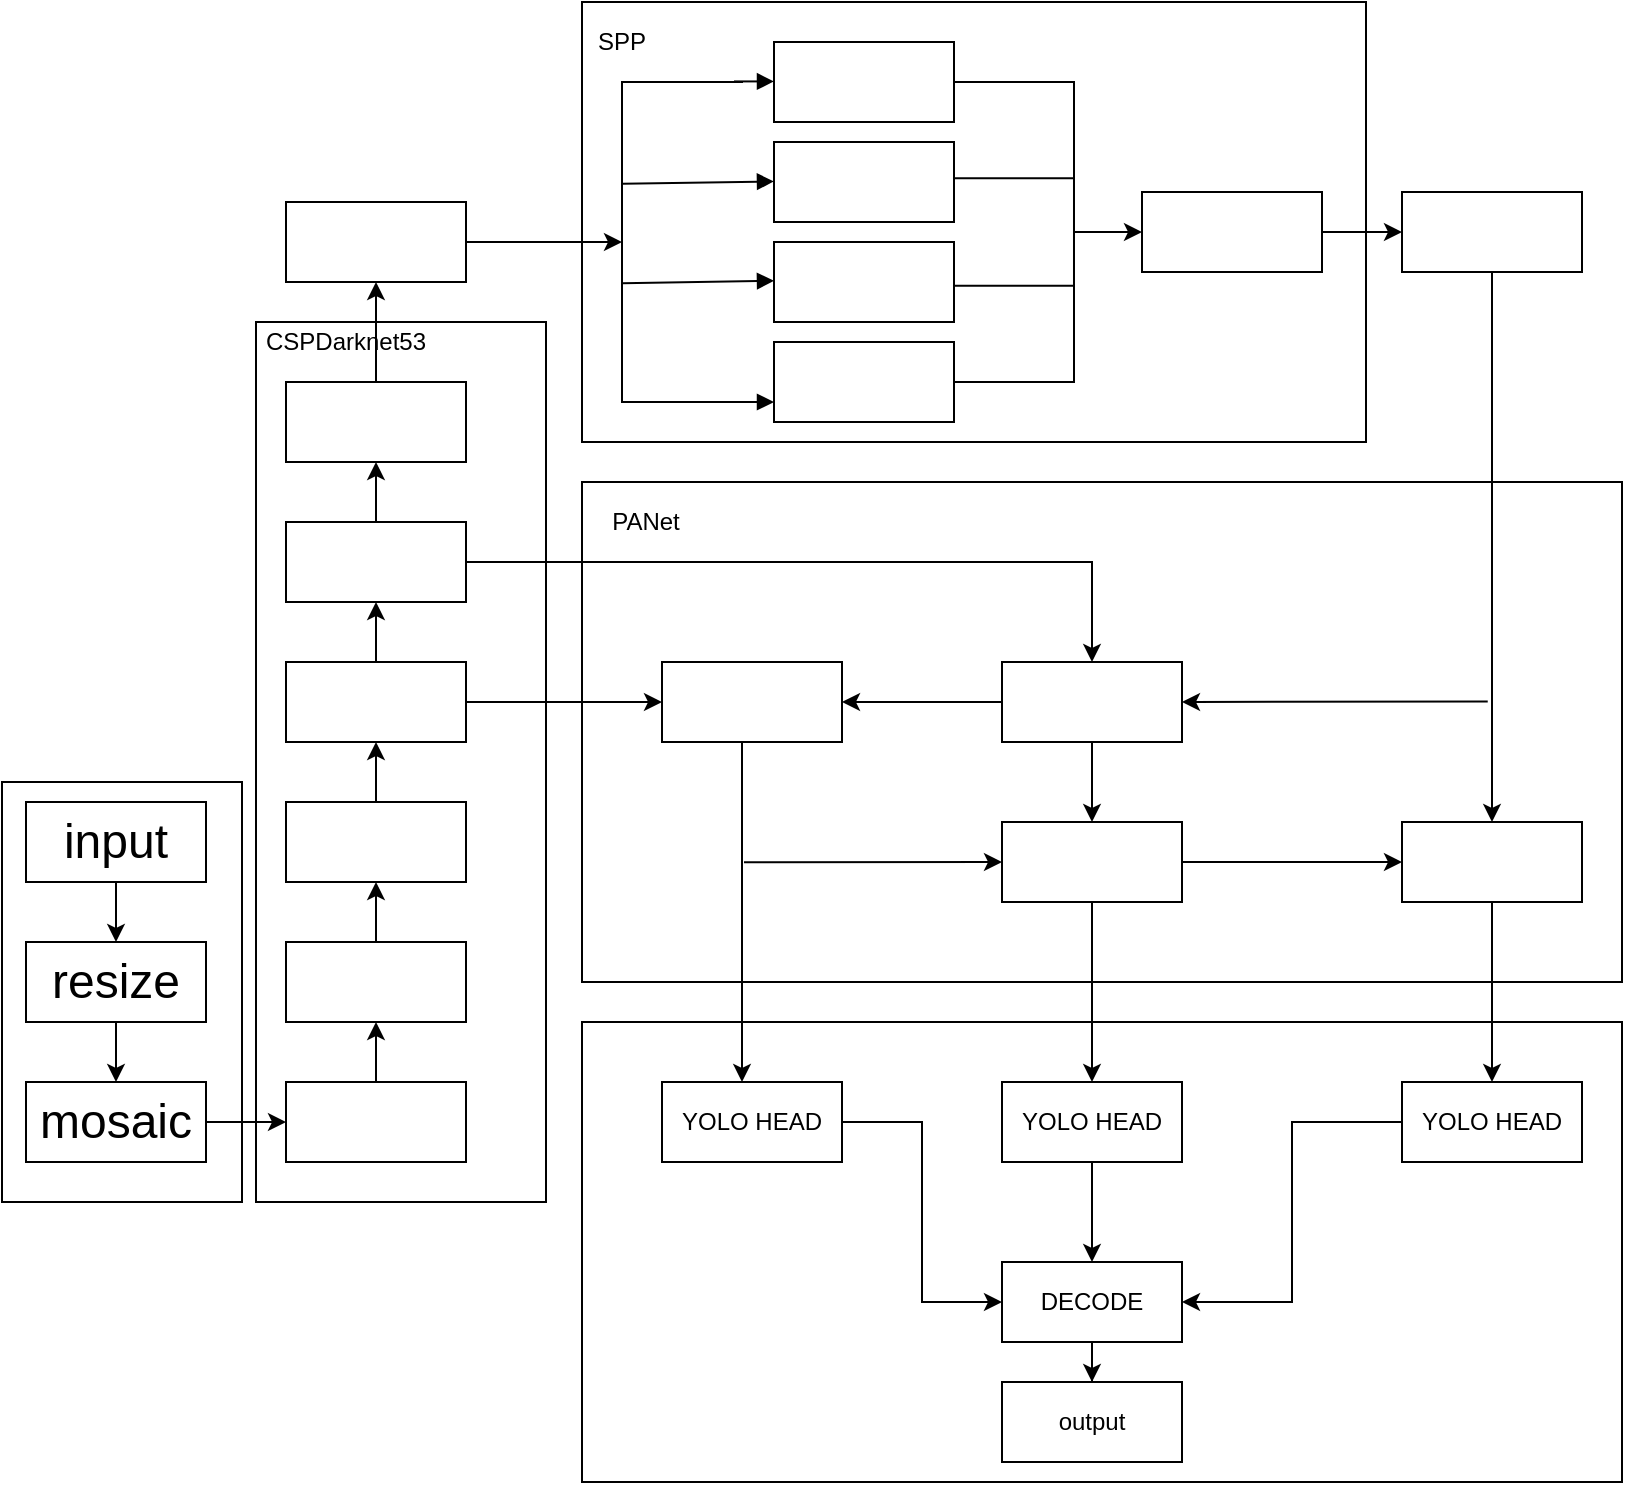 <mxfile version="14.6.2" type="github" pages="4">
  <diagram id="j5sZR7_WVSSMR8GSL2lI" name="第 2 页">
    <mxGraphModel dx="1483" dy="783" grid="1" gridSize="10" guides="1" tooltips="1" connect="0" arrows="1" fold="1" page="1" pageScale="1" pageWidth="827" pageHeight="1169" math="0" shadow="0">
      <root>
        <mxCell id="0fFruR-LXGI2fJbMaEBw-0" />
        <mxCell id="0fFruR-LXGI2fJbMaEBw-1" parent="0fFruR-LXGI2fJbMaEBw-0" />
        <mxCell id="oqGVpfvN96jDl3TDhG6u-2" value="" style="rounded=0;whiteSpace=wrap;html=1;" parent="0fFruR-LXGI2fJbMaEBw-1" vertex="1">
          <mxGeometry x="300" y="820" width="520" height="230" as="geometry" />
        </mxCell>
        <mxCell id="oqGVpfvN96jDl3TDhG6u-1" value="" style="rounded=0;whiteSpace=wrap;html=1;" parent="0fFruR-LXGI2fJbMaEBw-1" vertex="1">
          <mxGeometry x="10" y="700" width="120" height="210" as="geometry" />
        </mxCell>
        <mxCell id="0fFruR-LXGI2fJbMaEBw-91" value="" style="rounded=0;whiteSpace=wrap;html=1;" parent="0fFruR-LXGI2fJbMaEBw-1" vertex="1">
          <mxGeometry x="300" y="310" width="392" height="220" as="geometry" />
        </mxCell>
        <mxCell id="0fFruR-LXGI2fJbMaEBw-26" value="" style="rounded=0;whiteSpace=wrap;html=1;" parent="0fFruR-LXGI2fJbMaEBw-1" vertex="1">
          <mxGeometry x="300" y="550" width="520" height="250" as="geometry" />
        </mxCell>
        <mxCell id="0fFruR-LXGI2fJbMaEBw-25" value="" style="rounded=0;whiteSpace=wrap;html=1;" parent="0fFruR-LXGI2fJbMaEBw-1" vertex="1">
          <mxGeometry x="137" y="470" width="145" height="440" as="geometry" />
        </mxCell>
        <mxCell id="0fFruR-LXGI2fJbMaEBw-30" style="edgeStyle=orthogonalEdgeStyle;rounded=0;orthogonalLoop=1;jettySize=auto;html=1;entryX=0.5;entryY=0;entryDx=0;entryDy=0;" parent="0fFruR-LXGI2fJbMaEBw-1" source="0fFruR-LXGI2fJbMaEBw-2" target="0fFruR-LXGI2fJbMaEBw-5" edge="1">
          <mxGeometry relative="1" as="geometry" />
        </mxCell>
        <mxCell id="0fFruR-LXGI2fJbMaEBw-2" value="&lt;font style=&quot;font-size: 24px&quot;&gt;resize&lt;/font&gt;" style="rounded=0;whiteSpace=wrap;html=1;" parent="0fFruR-LXGI2fJbMaEBw-1" vertex="1">
          <mxGeometry x="22" y="780" width="90" height="40" as="geometry" />
        </mxCell>
        <mxCell id="0fFruR-LXGI2fJbMaEBw-8" value="" style="edgeStyle=orthogonalEdgeStyle;rounded=0;orthogonalLoop=1;jettySize=auto;html=1;" parent="0fFruR-LXGI2fJbMaEBw-1" source="0fFruR-LXGI2fJbMaEBw-5" target="0fFruR-LXGI2fJbMaEBw-7" edge="1">
          <mxGeometry relative="1" as="geometry" />
        </mxCell>
        <mxCell id="0fFruR-LXGI2fJbMaEBw-5" value="&lt;font style=&quot;font-size: 24px&quot;&gt;mosaic&lt;/font&gt;" style="rounded=0;whiteSpace=wrap;html=1;" parent="0fFruR-LXGI2fJbMaEBw-1" vertex="1">
          <mxGeometry x="22" y="850" width="90" height="40" as="geometry" />
        </mxCell>
        <mxCell id="0fFruR-LXGI2fJbMaEBw-14" value="" style="edgeStyle=orthogonalEdgeStyle;rounded=0;orthogonalLoop=1;jettySize=auto;html=1;" parent="0fFruR-LXGI2fJbMaEBw-1" source="0fFruR-LXGI2fJbMaEBw-7" target="0fFruR-LXGI2fJbMaEBw-13" edge="1">
          <mxGeometry relative="1" as="geometry" />
        </mxCell>
        <mxCell id="0fFruR-LXGI2fJbMaEBw-7" value="" style="rounded=0;whiteSpace=wrap;html=1;" parent="0fFruR-LXGI2fJbMaEBw-1" vertex="1">
          <mxGeometry x="152" y="850" width="90" height="40" as="geometry" />
        </mxCell>
        <mxCell id="0fFruR-LXGI2fJbMaEBw-10" value="CSPDarknet53" style="text;html=1;strokeColor=none;fillColor=none;align=center;verticalAlign=middle;whiteSpace=wrap;rounded=0;" parent="0fFruR-LXGI2fJbMaEBw-1" vertex="1">
          <mxGeometry x="162" y="460" width="40" height="40" as="geometry" />
        </mxCell>
        <mxCell id="0fFruR-LXGI2fJbMaEBw-12" value="PANet" style="text;html=1;strokeColor=none;fillColor=none;align=center;verticalAlign=middle;whiteSpace=wrap;rounded=0;" parent="0fFruR-LXGI2fJbMaEBw-1" vertex="1">
          <mxGeometry x="312" y="560" width="40" height="20" as="geometry" />
        </mxCell>
        <mxCell id="0fFruR-LXGI2fJbMaEBw-18" value="" style="edgeStyle=orthogonalEdgeStyle;rounded=0;orthogonalLoop=1;jettySize=auto;html=1;" parent="0fFruR-LXGI2fJbMaEBw-1" source="0fFruR-LXGI2fJbMaEBw-13" target="0fFruR-LXGI2fJbMaEBw-17" edge="1">
          <mxGeometry relative="1" as="geometry" />
        </mxCell>
        <mxCell id="0fFruR-LXGI2fJbMaEBw-13" value="" style="rounded=0;whiteSpace=wrap;html=1;" parent="0fFruR-LXGI2fJbMaEBw-1" vertex="1">
          <mxGeometry x="152" y="780" width="90" height="40" as="geometry" />
        </mxCell>
        <mxCell id="0fFruR-LXGI2fJbMaEBw-20" value="" style="edgeStyle=orthogonalEdgeStyle;rounded=0;orthogonalLoop=1;jettySize=auto;html=1;" parent="0fFruR-LXGI2fJbMaEBw-1" source="0fFruR-LXGI2fJbMaEBw-17" target="0fFruR-LXGI2fJbMaEBw-19" edge="1">
          <mxGeometry relative="1" as="geometry" />
        </mxCell>
        <mxCell id="0fFruR-LXGI2fJbMaEBw-17" value="" style="rounded=0;whiteSpace=wrap;html=1;" parent="0fFruR-LXGI2fJbMaEBw-1" vertex="1">
          <mxGeometry x="152" y="710" width="90" height="40" as="geometry" />
        </mxCell>
        <mxCell id="0fFruR-LXGI2fJbMaEBw-22" value="" style="edgeStyle=orthogonalEdgeStyle;rounded=0;orthogonalLoop=1;jettySize=auto;html=1;" parent="0fFruR-LXGI2fJbMaEBw-1" source="0fFruR-LXGI2fJbMaEBw-19" target="0fFruR-LXGI2fJbMaEBw-21" edge="1">
          <mxGeometry relative="1" as="geometry" />
        </mxCell>
        <mxCell id="0fFruR-LXGI2fJbMaEBw-33" value="" style="edgeStyle=orthogonalEdgeStyle;rounded=0;orthogonalLoop=1;jettySize=auto;html=1;" parent="0fFruR-LXGI2fJbMaEBw-1" source="0fFruR-LXGI2fJbMaEBw-19" target="0fFruR-LXGI2fJbMaEBw-32" edge="1">
          <mxGeometry relative="1" as="geometry" />
        </mxCell>
        <mxCell id="0fFruR-LXGI2fJbMaEBw-19" value="" style="rounded=0;whiteSpace=wrap;html=1;" parent="0fFruR-LXGI2fJbMaEBw-1" vertex="1">
          <mxGeometry x="152" y="640" width="90" height="40" as="geometry" />
        </mxCell>
        <mxCell id="0fFruR-LXGI2fJbMaEBw-24" value="" style="edgeStyle=orthogonalEdgeStyle;rounded=0;orthogonalLoop=1;jettySize=auto;html=1;" parent="0fFruR-LXGI2fJbMaEBw-1" source="0fFruR-LXGI2fJbMaEBw-21" target="0fFruR-LXGI2fJbMaEBw-23" edge="1">
          <mxGeometry relative="1" as="geometry" />
        </mxCell>
        <mxCell id="0fFruR-LXGI2fJbMaEBw-35" value="" style="edgeStyle=orthogonalEdgeStyle;rounded=0;orthogonalLoop=1;jettySize=auto;html=1;" parent="0fFruR-LXGI2fJbMaEBw-1" source="0fFruR-LXGI2fJbMaEBw-21" target="0fFruR-LXGI2fJbMaEBw-34" edge="1">
          <mxGeometry relative="1" as="geometry" />
        </mxCell>
        <mxCell id="0fFruR-LXGI2fJbMaEBw-21" value="" style="rounded=0;whiteSpace=wrap;html=1;" parent="0fFruR-LXGI2fJbMaEBw-1" vertex="1">
          <mxGeometry x="152" y="570" width="90" height="40" as="geometry" />
        </mxCell>
        <mxCell id="0fFruR-LXGI2fJbMaEBw-39" value="" style="edgeStyle=orthogonalEdgeStyle;rounded=0;orthogonalLoop=1;jettySize=auto;html=1;" parent="0fFruR-LXGI2fJbMaEBw-1" source="0fFruR-LXGI2fJbMaEBw-23" target="0fFruR-LXGI2fJbMaEBw-38" edge="1">
          <mxGeometry relative="1" as="geometry" />
        </mxCell>
        <mxCell id="0fFruR-LXGI2fJbMaEBw-23" value="" style="rounded=0;whiteSpace=wrap;html=1;" parent="0fFruR-LXGI2fJbMaEBw-1" vertex="1">
          <mxGeometry x="152" y="500" width="90" height="40" as="geometry" />
        </mxCell>
        <mxCell id="0fFruR-LXGI2fJbMaEBw-29" style="edgeStyle=orthogonalEdgeStyle;rounded=0;orthogonalLoop=1;jettySize=auto;html=1;" parent="0fFruR-LXGI2fJbMaEBw-1" source="0fFruR-LXGI2fJbMaEBw-27" target="0fFruR-LXGI2fJbMaEBw-2" edge="1">
          <mxGeometry relative="1" as="geometry" />
        </mxCell>
        <mxCell id="0fFruR-LXGI2fJbMaEBw-27" value="&lt;font style=&quot;font-size: 24px&quot;&gt;input&lt;/font&gt;" style="rounded=0;whiteSpace=wrap;html=1;" parent="0fFruR-LXGI2fJbMaEBw-1" vertex="1">
          <mxGeometry x="22" y="710" width="90" height="40" as="geometry" />
        </mxCell>
        <mxCell id="0fFruR-LXGI2fJbMaEBw-99" value="" style="edgeStyle=orthogonalEdgeStyle;rounded=0;orthogonalLoop=1;jettySize=auto;html=1;" parent="0fFruR-LXGI2fJbMaEBw-1" source="0fFruR-LXGI2fJbMaEBw-32" target="0fFruR-LXGI2fJbMaEBw-98" edge="1">
          <mxGeometry relative="1" as="geometry">
            <Array as="points">
              <mxPoint x="380" y="760" />
              <mxPoint x="380" y="760" />
            </Array>
          </mxGeometry>
        </mxCell>
        <mxCell id="0fFruR-LXGI2fJbMaEBw-32" value="" style="rounded=0;whiteSpace=wrap;html=1;" parent="0fFruR-LXGI2fJbMaEBw-1" vertex="1">
          <mxGeometry x="340" y="640" width="90" height="40" as="geometry" />
        </mxCell>
        <mxCell id="0fFruR-LXGI2fJbMaEBw-108" value="" style="edgeStyle=orthogonalEdgeStyle;rounded=0;orthogonalLoop=1;jettySize=auto;html=1;" parent="0fFruR-LXGI2fJbMaEBw-1" source="0fFruR-LXGI2fJbMaEBw-34" target="0fFruR-LXGI2fJbMaEBw-107" edge="1">
          <mxGeometry relative="1" as="geometry" />
        </mxCell>
        <mxCell id="0fFruR-LXGI2fJbMaEBw-113" value="" style="edgeStyle=orthogonalEdgeStyle;rounded=0;orthogonalLoop=1;jettySize=auto;html=1;" parent="0fFruR-LXGI2fJbMaEBw-1" source="0fFruR-LXGI2fJbMaEBw-34" target="0fFruR-LXGI2fJbMaEBw-32" edge="1">
          <mxGeometry relative="1" as="geometry" />
        </mxCell>
        <mxCell id="0fFruR-LXGI2fJbMaEBw-34" value="" style="rounded=0;whiteSpace=wrap;html=1;" parent="0fFruR-LXGI2fJbMaEBw-1" vertex="1">
          <mxGeometry x="510" y="640" width="90" height="40" as="geometry" />
        </mxCell>
        <mxCell id="0fFruR-LXGI2fJbMaEBw-81" style="edgeStyle=orthogonalEdgeStyle;rounded=0;orthogonalLoop=1;jettySize=auto;html=1;entryX=0.5;entryY=1;entryDx=0;entryDy=0;" parent="0fFruR-LXGI2fJbMaEBw-1" source="0fFruR-LXGI2fJbMaEBw-38" target="0fFruR-LXGI2fJbMaEBw-76" edge="1">
          <mxGeometry relative="1" as="geometry" />
        </mxCell>
        <mxCell id="0fFruR-LXGI2fJbMaEBw-38" value="" style="rounded=0;whiteSpace=wrap;html=1;" parent="0fFruR-LXGI2fJbMaEBw-1" vertex="1">
          <mxGeometry x="152" y="410" width="90" height="40" as="geometry" />
        </mxCell>
        <mxCell id="0fFruR-LXGI2fJbMaEBw-50" value="" style="rounded=0;whiteSpace=wrap;html=1;" parent="0fFruR-LXGI2fJbMaEBw-1" vertex="1">
          <mxGeometry x="396" y="480" width="90" height="40" as="geometry" />
        </mxCell>
        <mxCell id="0fFruR-LXGI2fJbMaEBw-52" value="" style="rounded=0;whiteSpace=wrap;html=1;" parent="0fFruR-LXGI2fJbMaEBw-1" vertex="1">
          <mxGeometry x="396" y="380" width="90" height="40" as="geometry" />
        </mxCell>
        <mxCell id="0fFruR-LXGI2fJbMaEBw-53" value="" style="rounded=0;whiteSpace=wrap;html=1;" parent="0fFruR-LXGI2fJbMaEBw-1" vertex="1">
          <mxGeometry x="396" y="330" width="90" height="40" as="geometry" />
        </mxCell>
        <mxCell id="0fFruR-LXGI2fJbMaEBw-54" value="" style="endArrow=block;endFill=1;endSize=6;html=1;" parent="0fFruR-LXGI2fJbMaEBw-1" edge="1">
          <mxGeometry width="100" relative="1" as="geometry">
            <mxPoint x="376" y="349.71" as="sourcePoint" />
            <mxPoint x="396" y="349.71" as="targetPoint" />
          </mxGeometry>
        </mxCell>
        <mxCell id="0fFruR-LXGI2fJbMaEBw-55" value="" style="rounded=0;whiteSpace=wrap;html=1;" parent="0fFruR-LXGI2fJbMaEBw-1" vertex="1">
          <mxGeometry x="396" y="430" width="90" height="40" as="geometry" />
        </mxCell>
        <mxCell id="0fFruR-LXGI2fJbMaEBw-67" value="" style="shape=partialRectangle;whiteSpace=wrap;html=1;bottom=1;right=1;left=1;top=0;fillColor=none;routingCenterX=-0.5;rotation=-90;" parent="0fFruR-LXGI2fJbMaEBw-1" vertex="1">
          <mxGeometry x="441" y="395" width="150" height="60" as="geometry" />
        </mxCell>
        <mxCell id="0fFruR-LXGI2fJbMaEBw-74" value="" style="edgeStyle=orthogonalEdgeStyle;rounded=0;orthogonalLoop=1;jettySize=auto;html=1;" parent="0fFruR-LXGI2fJbMaEBw-1" source="0fFruR-LXGI2fJbMaEBw-70" target="0fFruR-LXGI2fJbMaEBw-73" edge="1">
          <mxGeometry relative="1" as="geometry" />
        </mxCell>
        <mxCell id="0fFruR-LXGI2fJbMaEBw-70" value="" style="shape=partialRectangle;whiteSpace=wrap;html=1;bottom=1;right=1;left=1;top=0;fillColor=none;routingCenterX=-0.5;rotation=-90;" parent="0fFruR-LXGI2fJbMaEBw-1" vertex="1">
          <mxGeometry x="489.12" y="395" width="53.75" height="60" as="geometry" />
        </mxCell>
        <mxCell id="0fFruR-LXGI2fJbMaEBw-95" value="" style="edgeStyle=orthogonalEdgeStyle;rounded=0;orthogonalLoop=1;jettySize=auto;html=1;" parent="0fFruR-LXGI2fJbMaEBw-1" source="0fFruR-LXGI2fJbMaEBw-73" target="0fFruR-LXGI2fJbMaEBw-94" edge="1">
          <mxGeometry relative="1" as="geometry" />
        </mxCell>
        <mxCell id="0fFruR-LXGI2fJbMaEBw-73" value="" style="rounded=0;whiteSpace=wrap;html=1;" parent="0fFruR-LXGI2fJbMaEBw-1" vertex="1">
          <mxGeometry x="580" y="405" width="90" height="40" as="geometry" />
        </mxCell>
        <mxCell id="0fFruR-LXGI2fJbMaEBw-76" value="" style="shape=partialRectangle;whiteSpace=wrap;html=1;bottom=1;right=1;left=1;top=0;fillColor=none;routingCenterX=-0.5;rotation=90;" parent="0fFruR-LXGI2fJbMaEBw-1" vertex="1">
          <mxGeometry x="270" y="400" width="160" height="60" as="geometry" />
        </mxCell>
        <mxCell id="0fFruR-LXGI2fJbMaEBw-88" value="" style="endArrow=block;endFill=1;endSize=6;html=1;" parent="0fFruR-LXGI2fJbMaEBw-1" edge="1">
          <mxGeometry width="100" relative="1" as="geometry">
            <mxPoint x="376" y="510" as="sourcePoint" />
            <mxPoint x="396" y="510" as="targetPoint" />
          </mxGeometry>
        </mxCell>
        <mxCell id="0fFruR-LXGI2fJbMaEBw-89" value="" style="endArrow=block;endFill=1;endSize=6;html=1;exitX=0.318;exitY=0.998;exitDx=0;exitDy=0;exitPerimeter=0;" parent="0fFruR-LXGI2fJbMaEBw-1" source="0fFruR-LXGI2fJbMaEBw-76" edge="1">
          <mxGeometry width="100" relative="1" as="geometry">
            <mxPoint x="326" y="400" as="sourcePoint" />
            <mxPoint x="396" y="399.71" as="targetPoint" />
          </mxGeometry>
        </mxCell>
        <mxCell id="0fFruR-LXGI2fJbMaEBw-90" value="" style="endArrow=block;endFill=1;endSize=6;html=1;exitX=0.318;exitY=0.998;exitDx=0;exitDy=0;exitPerimeter=0;" parent="0fFruR-LXGI2fJbMaEBw-1" edge="1">
          <mxGeometry width="100" relative="1" as="geometry">
            <mxPoint x="320.12" y="450.59" as="sourcePoint" />
            <mxPoint x="396" y="449.42" as="targetPoint" />
          </mxGeometry>
        </mxCell>
        <mxCell id="0fFruR-LXGI2fJbMaEBw-92" value="SPP" style="text;html=1;strokeColor=none;fillColor=none;align=center;verticalAlign=middle;whiteSpace=wrap;rounded=0;" parent="0fFruR-LXGI2fJbMaEBw-1" vertex="1">
          <mxGeometry x="300" y="320" width="40" height="20" as="geometry" />
        </mxCell>
        <mxCell id="0fFruR-LXGI2fJbMaEBw-97" value="" style="edgeStyle=orthogonalEdgeStyle;rounded=0;orthogonalLoop=1;jettySize=auto;html=1;" parent="0fFruR-LXGI2fJbMaEBw-1" source="0fFruR-LXGI2fJbMaEBw-94" target="0fFruR-LXGI2fJbMaEBw-96" edge="1">
          <mxGeometry relative="1" as="geometry">
            <Array as="points">
              <mxPoint x="755" y="660" />
              <mxPoint x="755" y="660" />
            </Array>
          </mxGeometry>
        </mxCell>
        <mxCell id="0fFruR-LXGI2fJbMaEBw-94" value="" style="rounded=0;whiteSpace=wrap;html=1;" parent="0fFruR-LXGI2fJbMaEBw-1" vertex="1">
          <mxGeometry x="710" y="405" width="90" height="40" as="geometry" />
        </mxCell>
        <mxCell id="0fFruR-LXGI2fJbMaEBw-103" value="" style="edgeStyle=orthogonalEdgeStyle;rounded=0;orthogonalLoop=1;jettySize=auto;html=1;" parent="0fFruR-LXGI2fJbMaEBw-1" source="0fFruR-LXGI2fJbMaEBw-96" target="0fFruR-LXGI2fJbMaEBw-102" edge="1">
          <mxGeometry relative="1" as="geometry" />
        </mxCell>
        <mxCell id="0fFruR-LXGI2fJbMaEBw-96" value="" style="rounded=0;whiteSpace=wrap;html=1;" parent="0fFruR-LXGI2fJbMaEBw-1" vertex="1">
          <mxGeometry x="710" y="720" width="90" height="40" as="geometry" />
        </mxCell>
        <mxCell id="0fFruR-LXGI2fJbMaEBw-122" style="edgeStyle=orthogonalEdgeStyle;rounded=0;orthogonalLoop=1;jettySize=auto;html=1;entryX=0;entryY=0.5;entryDx=0;entryDy=0;" parent="0fFruR-LXGI2fJbMaEBw-1" source="0fFruR-LXGI2fJbMaEBw-98" target="0fFruR-LXGI2fJbMaEBw-120" edge="1">
          <mxGeometry relative="1" as="geometry" />
        </mxCell>
        <mxCell id="0fFruR-LXGI2fJbMaEBw-98" value="YOLO HEAD" style="rounded=0;whiteSpace=wrap;html=1;" parent="0fFruR-LXGI2fJbMaEBw-1" vertex="1">
          <mxGeometry x="340" y="850" width="90" height="40" as="geometry" />
        </mxCell>
        <mxCell id="0fFruR-LXGI2fJbMaEBw-121" value="" style="edgeStyle=orthogonalEdgeStyle;rounded=0;orthogonalLoop=1;jettySize=auto;html=1;" parent="0fFruR-LXGI2fJbMaEBw-1" source="0fFruR-LXGI2fJbMaEBw-100" target="0fFruR-LXGI2fJbMaEBw-120" edge="1">
          <mxGeometry relative="1" as="geometry" />
        </mxCell>
        <mxCell id="0fFruR-LXGI2fJbMaEBw-100" value="&lt;span&gt;YOLO HEAD&lt;/span&gt;" style="rounded=0;whiteSpace=wrap;html=1;" parent="0fFruR-LXGI2fJbMaEBw-1" vertex="1">
          <mxGeometry x="510" y="850" width="90" height="40" as="geometry" />
        </mxCell>
        <mxCell id="0fFruR-LXGI2fJbMaEBw-123" style="edgeStyle=orthogonalEdgeStyle;rounded=0;orthogonalLoop=1;jettySize=auto;html=1;entryX=1;entryY=0.5;entryDx=0;entryDy=0;" parent="0fFruR-LXGI2fJbMaEBw-1" source="0fFruR-LXGI2fJbMaEBw-102" target="0fFruR-LXGI2fJbMaEBw-120" edge="1">
          <mxGeometry relative="1" as="geometry" />
        </mxCell>
        <mxCell id="0fFruR-LXGI2fJbMaEBw-102" value="&lt;span&gt;YOLO HEAD&lt;/span&gt;" style="rounded=0;whiteSpace=wrap;html=1;" parent="0fFruR-LXGI2fJbMaEBw-1" vertex="1">
          <mxGeometry x="710" y="850" width="90" height="40" as="geometry" />
        </mxCell>
        <mxCell id="0fFruR-LXGI2fJbMaEBw-109" value="" style="edgeStyle=orthogonalEdgeStyle;rounded=0;orthogonalLoop=1;jettySize=auto;html=1;" parent="0fFruR-LXGI2fJbMaEBw-1" source="0fFruR-LXGI2fJbMaEBw-107" target="0fFruR-LXGI2fJbMaEBw-100" edge="1">
          <mxGeometry relative="1" as="geometry" />
        </mxCell>
        <mxCell id="0fFruR-LXGI2fJbMaEBw-119" value="" style="edgeStyle=orthogonalEdgeStyle;rounded=0;orthogonalLoop=1;jettySize=auto;html=1;" parent="0fFruR-LXGI2fJbMaEBw-1" source="0fFruR-LXGI2fJbMaEBw-107" target="0fFruR-LXGI2fJbMaEBw-96" edge="1">
          <mxGeometry relative="1" as="geometry" />
        </mxCell>
        <mxCell id="0fFruR-LXGI2fJbMaEBw-107" value="" style="rounded=0;whiteSpace=wrap;html=1;" parent="0fFruR-LXGI2fJbMaEBw-1" vertex="1">
          <mxGeometry x="510" y="720" width="90" height="40" as="geometry" />
        </mxCell>
        <mxCell id="0fFruR-LXGI2fJbMaEBw-117" value="" style="endArrow=classic;html=1;entryX=0;entryY=0.5;entryDx=0;entryDy=0;" parent="0fFruR-LXGI2fJbMaEBw-1" target="0fFruR-LXGI2fJbMaEBw-107" edge="1">
          <mxGeometry width="50" height="50" relative="1" as="geometry">
            <mxPoint x="381" y="740.17" as="sourcePoint" />
            <mxPoint x="501" y="739.83" as="targetPoint" />
          </mxGeometry>
        </mxCell>
        <mxCell id="0fFruR-LXGI2fJbMaEBw-118" value="" style="endArrow=classic;html=1;entryX=1;entryY=0.5;entryDx=0;entryDy=0;" parent="0fFruR-LXGI2fJbMaEBw-1" target="0fFruR-LXGI2fJbMaEBw-34" edge="1">
          <mxGeometry width="50" height="50" relative="1" as="geometry">
            <mxPoint x="752.87" y="659.71" as="sourcePoint" />
            <mxPoint x="630" y="659.71" as="targetPoint" />
          </mxGeometry>
        </mxCell>
        <mxCell id="0fFruR-LXGI2fJbMaEBw-125" value="" style="edgeStyle=orthogonalEdgeStyle;rounded=0;orthogonalLoop=1;jettySize=auto;html=1;" parent="0fFruR-LXGI2fJbMaEBw-1" source="0fFruR-LXGI2fJbMaEBw-120" target="0fFruR-LXGI2fJbMaEBw-124" edge="1">
          <mxGeometry relative="1" as="geometry" />
        </mxCell>
        <mxCell id="0fFruR-LXGI2fJbMaEBw-120" value="DECODE" style="rounded=0;whiteSpace=wrap;html=1;" parent="0fFruR-LXGI2fJbMaEBw-1" vertex="1">
          <mxGeometry x="510" y="940" width="90" height="40" as="geometry" />
        </mxCell>
        <mxCell id="0fFruR-LXGI2fJbMaEBw-124" value="output" style="rounded=0;whiteSpace=wrap;html=1;" parent="0fFruR-LXGI2fJbMaEBw-1" vertex="1">
          <mxGeometry x="510" y="1000" width="90" height="40" as="geometry" />
        </mxCell>
      </root>
    </mxGraphModel>
  </diagram>
  <diagram id="YD6ukpe8l4fSzkAm5Bdn" name="第 4 页">
    <mxGraphModel dx="1038" dy="548" grid="1" gridSize="10" guides="1" tooltips="1" connect="1" arrows="1" fold="1" page="1" pageScale="1" pageWidth="827" pageHeight="1169" math="0" shadow="0">
      <root>
        <mxCell id="mDUcHosuayh5FRxQktLZ-0" />
        <mxCell id="mDUcHosuayh5FRxQktLZ-1" parent="mDUcHosuayh5FRxQktLZ-0" />
        <mxCell id="b7mqO050AW_GHeUgSDJi-2" value="" style="edgeStyle=orthogonalEdgeStyle;rounded=0;orthogonalLoop=1;jettySize=auto;html=1;" parent="mDUcHosuayh5FRxQktLZ-1" source="b7mqO050AW_GHeUgSDJi-0" target="b7mqO050AW_GHeUgSDJi-1" edge="1">
          <mxGeometry relative="1" as="geometry" />
        </mxCell>
        <mxCell id="b7mqO050AW_GHeUgSDJi-0" value="&lt;font style=&quot;font-size: 20px&quot;&gt;对信号做一定尺度的小波去噪&lt;/font&gt;" style="rounded=0;whiteSpace=wrap;html=1;" parent="mDUcHosuayh5FRxQktLZ-1" vertex="1">
          <mxGeometry x="340" y="160" width="150" height="70" as="geometry" />
        </mxCell>
        <mxCell id="b7mqO050AW_GHeUgSDJi-4" value="" style="edgeStyle=orthogonalEdgeStyle;rounded=0;orthogonalLoop=1;jettySize=auto;html=1;" parent="mDUcHosuayh5FRxQktLZ-1" source="b7mqO050AW_GHeUgSDJi-1" target="b7mqO050AW_GHeUgSDJi-3" edge="1">
          <mxGeometry relative="1" as="geometry" />
        </mxCell>
        <mxCell id="b7mqO050AW_GHeUgSDJi-1" value="&lt;font style=&quot;font-size: 20px&quot;&gt;设计R、C高通滤波器对信号做高通滤波，得到信号P&lt;/font&gt;" style="rounded=0;whiteSpace=wrap;html=1;" parent="mDUcHosuayh5FRxQktLZ-1" vertex="1">
          <mxGeometry x="290" y="260" width="250" height="90" as="geometry" />
        </mxCell>
        <mxCell id="b7mqO050AW_GHeUgSDJi-6" value="" style="edgeStyle=orthogonalEdgeStyle;rounded=0;orthogonalLoop=1;jettySize=auto;html=1;" parent="mDUcHosuayh5FRxQktLZ-1" source="b7mqO050AW_GHeUgSDJi-3" target="b7mqO050AW_GHeUgSDJi-5" edge="1">
          <mxGeometry relative="1" as="geometry" />
        </mxCell>
        <mxCell id="b7mqO050AW_GHeUgSDJi-3" value="&lt;span style=&quot;font-size: 20px&quot;&gt;以信号P的极大、极小值maxv和minv为限，对信号作M等分，幅值等分区间step=(maxv-minv)/M。以meanv=minv+step*k为基准线(k=1-M+1)，对信号P做纵坐标平移，使信号P转换成双极性信号Px&lt;/span&gt;" style="rounded=0;whiteSpace=wrap;html=1;" parent="mDUcHosuayh5FRxQktLZ-1" vertex="1">
          <mxGeometry x="217.5" y="380" width="395" height="160" as="geometry" />
        </mxCell>
        <mxCell id="b7mqO050AW_GHeUgSDJi-8" value="" style="edgeStyle=orthogonalEdgeStyle;rounded=0;orthogonalLoop=1;jettySize=auto;html=1;" parent="mDUcHosuayh5FRxQktLZ-1" source="b7mqO050AW_GHeUgSDJi-5" target="b7mqO050AW_GHeUgSDJi-7" edge="1">
          <mxGeometry relative="1" as="geometry" />
        </mxCell>
        <mxCell id="b7mqO050AW_GHeUgSDJi-5" value="&lt;font style=&quot;font-size: 20px&quot;&gt;根据信号的过零点，统计正负区间个数存入NCs中，最终得到不同基准线条件下的信号区间个数分布曲线&lt;/font&gt;" style="rounded=0;whiteSpace=wrap;html=1;" parent="mDUcHosuayh5FRxQktLZ-1" vertex="1">
          <mxGeometry x="265" y="570" width="300" height="120" as="geometry" />
        </mxCell>
        <mxCell id="b7mqO050AW_GHeUgSDJi-10" value="" style="edgeStyle=orthogonalEdgeStyle;rounded=0;orthogonalLoop=1;jettySize=auto;html=1;" parent="mDUcHosuayh5FRxQktLZ-1" source="b7mqO050AW_GHeUgSDJi-7" target="b7mqO050AW_GHeUgSDJi-9" edge="1">
          <mxGeometry relative="1" as="geometry" />
        </mxCell>
        <mxCell id="b7mqO050AW_GHeUgSDJi-7" value="&lt;font style=&quot;font-size: 20px&quot;&gt;计算信号区间个分布曲线的均值mean_NC，对分布曲线做纵坐标平移：NCs(k)=NCs(k)-mean_NC，统计该曲线的区间个数NC&lt;/font&gt;" style="rounded=0;whiteSpace=wrap;html=1;" parent="mDUcHosuayh5FRxQktLZ-1" vertex="1">
          <mxGeometry x="255" y="730" width="320" height="120" as="geometry" />
        </mxCell>
        <mxCell id="b7mqO050AW_GHeUgSDJi-11" style="edgeStyle=orthogonalEdgeStyle;rounded=0;orthogonalLoop=1;jettySize=auto;html=1;entryX=0.5;entryY=1;entryDx=0;entryDy=0;" parent="mDUcHosuayh5FRxQktLZ-1" source="b7mqO050AW_GHeUgSDJi-9" target="b7mqO050AW_GHeUgSDJi-12" edge="1">
          <mxGeometry relative="1" as="geometry">
            <mxPoint x="160" y="680" as="targetPoint" />
          </mxGeometry>
        </mxCell>
        <mxCell id="b7mqO050AW_GHeUgSDJi-15" value="" style="edgeStyle=orthogonalEdgeStyle;rounded=0;orthogonalLoop=1;jettySize=auto;html=1;" parent="mDUcHosuayh5FRxQktLZ-1" source="b7mqO050AW_GHeUgSDJi-9" target="b7mqO050AW_GHeUgSDJi-14" edge="1">
          <mxGeometry relative="1" as="geometry" />
        </mxCell>
        <mxCell id="b7mqO050AW_GHeUgSDJi-9" value="&lt;font style=&quot;font-size: 20px&quot;&gt;NC&amp;gt;3?&lt;/font&gt;" style="rhombus;whiteSpace=wrap;html=1;rounded=0;" parent="mDUcHosuayh5FRxQktLZ-1" vertex="1">
          <mxGeometry x="322.5" y="880" width="185" height="80" as="geometry" />
        </mxCell>
        <mxCell id="b7mqO050AW_GHeUgSDJi-13" style="edgeStyle=orthogonalEdgeStyle;rounded=0;orthogonalLoop=1;jettySize=auto;html=1;entryX=0;entryY=0.5;entryDx=0;entryDy=0;" parent="mDUcHosuayh5FRxQktLZ-1" source="b7mqO050AW_GHeUgSDJi-12" target="b7mqO050AW_GHeUgSDJi-1" edge="1">
          <mxGeometry relative="1" as="geometry">
            <Array as="points">
              <mxPoint x="105" y="305" />
            </Array>
          </mxGeometry>
        </mxCell>
        <mxCell id="b7mqO050AW_GHeUgSDJi-12" value="&lt;font style=&quot;font-size: 20px&quot;&gt;R=R/2&lt;/font&gt;" style="rounded=0;whiteSpace=wrap;html=1;" parent="mDUcHosuayh5FRxQktLZ-1" vertex="1">
          <mxGeometry x="30" y="585" width="150" height="70" as="geometry" />
        </mxCell>
        <mxCell id="b7mqO050AW_GHeUgSDJi-14" value="&lt;font style=&quot;font-size: 20px&quot;&gt;趋势消除成功&lt;/font&gt;" style="rounded=0;whiteSpace=wrap;html=1;" parent="mDUcHosuayh5FRxQktLZ-1" vertex="1">
          <mxGeometry x="340" y="1010" width="150" height="70" as="geometry" />
        </mxCell>
        <mxCell id="TVd4KYh1wiyqC4owjP_a-0" value="&lt;font style=&quot;font-size: 18px&quot;&gt;是&lt;/font&gt;" style="text;html=1;strokeColor=none;fillColor=none;align=center;verticalAlign=middle;whiteSpace=wrap;rounded=0;" parent="mDUcHosuayh5FRxQktLZ-1" vertex="1">
          <mxGeometry x="170" y="890" width="40" height="20" as="geometry" />
        </mxCell>
        <mxCell id="TVd4KYh1wiyqC4owjP_a-1" value="&lt;font style=&quot;font-size: 18px&quot;&gt;否&lt;/font&gt;" style="text;html=1;strokeColor=none;fillColor=none;align=center;verticalAlign=middle;whiteSpace=wrap;rounded=0;" parent="mDUcHosuayh5FRxQktLZ-1" vertex="1">
          <mxGeometry x="420" y="970" width="40" height="20" as="geometry" />
        </mxCell>
      </root>
    </mxGraphModel>
  </diagram>
  <diagram id="C5RBs43oDa-KdzZeNtuy" name="Page-1">
    <mxGraphModel dx="1038" dy="548" grid="1" gridSize="10" guides="1" tooltips="1" connect="1" arrows="0" fold="1" page="1" pageScale="1" pageWidth="827" pageHeight="1169" math="0" shadow="0">
      <root>
        <mxCell id="WIyWlLk6GJQsqaUBKTNV-0" />
        <mxCell id="WIyWlLk6GJQsqaUBKTNV-1" parent="WIyWlLk6GJQsqaUBKTNV-0" />
        <mxCell id="KnIarEQHBDuaND3oUreF-52" style="edgeStyle=orthogonalEdgeStyle;rounded=0;orthogonalLoop=1;jettySize=auto;html=1;entryX=0.5;entryY=0;entryDx=0;entryDy=0;fontSize=17;" parent="WIyWlLk6GJQsqaUBKTNV-1" source="WIyWlLk6GJQsqaUBKTNV-3" target="KnIarEQHBDuaND3oUreF-1" edge="1">
          <mxGeometry relative="1" as="geometry" />
        </mxCell>
        <mxCell id="WIyWlLk6GJQsqaUBKTNV-3" value="原始信号" style="rounded=1;whiteSpace=wrap;html=1;fontSize=17;glass=0;strokeWidth=1;shadow=0;" parent="WIyWlLk6GJQsqaUBKTNV-1" vertex="1">
          <mxGeometry x="400" y="10" width="120" height="40" as="geometry" />
        </mxCell>
        <mxCell id="KnIarEQHBDuaND3oUreF-5" value="" style="edgeStyle=orthogonalEdgeStyle;rounded=0;orthogonalLoop=1;jettySize=auto;html=1;fontSize=17;" parent="WIyWlLk6GJQsqaUBKTNV-1" source="KnIarEQHBDuaND3oUreF-1" target="KnIarEQHBDuaND3oUreF-4" edge="1">
          <mxGeometry relative="1" as="geometry" />
        </mxCell>
        <mxCell id="KnIarEQHBDuaND3oUreF-1" value="小波去噪" style="rounded=1;whiteSpace=wrap;html=1;fontSize=17;glass=0;strokeWidth=1;shadow=0;" parent="WIyWlLk6GJQsqaUBKTNV-1" vertex="1">
          <mxGeometry x="400" y="65" width="120" height="40" as="geometry" />
        </mxCell>
        <mxCell id="KnIarEQHBDuaND3oUreF-7" value="" style="edgeStyle=orthogonalEdgeStyle;rounded=0;orthogonalLoop=1;jettySize=auto;html=1;fontSize=17;" parent="WIyWlLk6GJQsqaUBKTNV-1" source="KnIarEQHBDuaND3oUreF-4" target="KnIarEQHBDuaND3oUreF-6" edge="1">
          <mxGeometry relative="1" as="geometry" />
        </mxCell>
        <mxCell id="KnIarEQHBDuaND3oUreF-4" value="RC高通滤波" style="rounded=1;whiteSpace=wrap;html=1;fontSize=17;glass=0;strokeWidth=1;shadow=0;" parent="WIyWlLk6GJQsqaUBKTNV-1" vertex="1">
          <mxGeometry x="400" y="125" width="120" height="40" as="geometry" />
        </mxCell>
        <mxCell id="KnIarEQHBDuaND3oUreF-9" value="" style="edgeStyle=orthogonalEdgeStyle;rounded=0;orthogonalLoop=1;jettySize=auto;html=1;fontSize=17;" parent="WIyWlLk6GJQsqaUBKTNV-1" source="KnIarEQHBDuaND3oUreF-6" target="KnIarEQHBDuaND3oUreF-8" edge="1">
          <mxGeometry relative="1" as="geometry" />
        </mxCell>
        <mxCell id="KnIarEQHBDuaND3oUreF-6" value="k=1" style="rounded=1;whiteSpace=wrap;html=1;fontSize=17;glass=0;strokeWidth=1;shadow=0;" parent="WIyWlLk6GJQsqaUBKTNV-1" vertex="1">
          <mxGeometry x="400" y="185" width="120" height="40" as="geometry" />
        </mxCell>
        <mxCell id="KnIarEQHBDuaND3oUreF-11" value="" style="edgeStyle=orthogonalEdgeStyle;rounded=0;orthogonalLoop=1;jettySize=auto;html=1;fontSize=17;" parent="WIyWlLk6GJQsqaUBKTNV-1" source="KnIarEQHBDuaND3oUreF-8" target="KnIarEQHBDuaND3oUreF-10" edge="1">
          <mxGeometry relative="1" as="geometry" />
        </mxCell>
        <mxCell id="KnIarEQHBDuaND3oUreF-8" value="&lt;span style=&quot;font-size: 17px;&quot;&gt;取信号的最大值&lt;/span&gt;&lt;span lang=&quot;EN-US&quot; style=&quot;font-size: 17px; font-family: calibri, sans-serif;&quot;&gt;maxv和&lt;/span&gt;&lt;span style=&quot;font-size: 17px;&quot;&gt;最小值&lt;/span&gt;&lt;span lang=&quot;EN-US&quot; style=&quot;font-size: 17px; font-family: calibri, sans-serif;&quot;&gt;minv&lt;/span&gt;" style="rounded=1;whiteSpace=wrap;html=1;fontSize=17;glass=0;strokeWidth=1;shadow=0;" parent="WIyWlLk6GJQsqaUBKTNV-1" vertex="1">
          <mxGeometry x="400" y="245" width="120" height="60" as="geometry" />
        </mxCell>
        <mxCell id="KnIarEQHBDuaND3oUreF-13" value="" style="edgeStyle=orthogonalEdgeStyle;rounded=0;orthogonalLoop=1;jettySize=auto;html=1;fontSize=17;" parent="WIyWlLk6GJQsqaUBKTNV-1" source="KnIarEQHBDuaND3oUreF-10" target="KnIarEQHBDuaND3oUreF-12" edge="1">
          <mxGeometry relative="1" as="geometry" />
        </mxCell>
        <mxCell id="KnIarEQHBDuaND3oUreF-10" value="&lt;span lang=&quot;EN-US&quot; style=&quot;font-size: 17px; font-family: calibri, sans-serif;&quot;&gt;meanv=minv+step*k&lt;/span&gt;" style="rounded=1;whiteSpace=wrap;html=1;fontSize=17;glass=0;strokeWidth=1;shadow=0;" parent="WIyWlLk6GJQsqaUBKTNV-1" vertex="1">
          <mxGeometry x="380" y="340" width="160" height="55" as="geometry" />
        </mxCell>
        <mxCell id="KnIarEQHBDuaND3oUreF-15" value="" style="edgeStyle=orthogonalEdgeStyle;rounded=0;orthogonalLoop=1;jettySize=auto;html=1;fontSize=17;" parent="WIyWlLk6GJQsqaUBKTNV-1" source="KnIarEQHBDuaND3oUreF-12" target="KnIarEQHBDuaND3oUreF-14" edge="1">
          <mxGeometry relative="1" as="geometry" />
        </mxCell>
        <mxCell id="KnIarEQHBDuaND3oUreF-12" value="&lt;span style=&quot;font-size: 17px;&quot;&gt;以meanv为基线，对压力信号&lt;/span&gt;&lt;span lang=&quot;EN-US&quot; style=&quot;font-size: 17px; font-family: calibri, sans-serif;&quot;&gt;P&lt;/span&gt;&lt;span style=&quot;font-size: 17px;&quot;&gt;做纵坐标平移，得到信号Px&lt;/span&gt;" style="rounded=1;whiteSpace=wrap;html=1;fontSize=17;glass=0;strokeWidth=1;shadow=0;" parent="WIyWlLk6GJQsqaUBKTNV-1" vertex="1">
          <mxGeometry x="400" y="420" width="120" height="105" as="geometry" />
        </mxCell>
        <mxCell id="KnIarEQHBDuaND3oUreF-17" value="" style="edgeStyle=orthogonalEdgeStyle;rounded=0;orthogonalLoop=1;jettySize=auto;html=1;fontSize=17;" parent="WIyWlLk6GJQsqaUBKTNV-1" source="KnIarEQHBDuaND3oUreF-14" target="KnIarEQHBDuaND3oUreF-16" edge="1">
          <mxGeometry relative="1" as="geometry" />
        </mxCell>
        <mxCell id="KnIarEQHBDuaND3oUreF-14" value="&lt;span style=&quot;font-size: 17px;&quot;&gt;统计压力信号&lt;/span&gt;&lt;span lang=&quot;EN-US&quot; style=&quot;font-size: 17px; font-family: calibri, sans-serif;&quot;&gt;Px的正负区间个数NCs（k）&lt;/span&gt;" style="rounded=1;whiteSpace=wrap;html=1;fontSize=17;glass=0;strokeWidth=1;shadow=0;" parent="WIyWlLk6GJQsqaUBKTNV-1" vertex="1">
          <mxGeometry x="400" y="560" width="120" height="70" as="geometry" />
        </mxCell>
        <mxCell id="KnIarEQHBDuaND3oUreF-19" value="" style="edgeStyle=orthogonalEdgeStyle;rounded=0;orthogonalLoop=1;jettySize=auto;html=1;entryX=0.5;entryY=0;entryDx=0;entryDy=0;fontSize=17;" parent="WIyWlLk6GJQsqaUBKTNV-1" source="KnIarEQHBDuaND3oUreF-16" target="KnIarEQHBDuaND3oUreF-22" edge="1">
          <mxGeometry relative="1" as="geometry">
            <mxPoint x="460.0" y="700" as="targetPoint" />
          </mxGeometry>
        </mxCell>
        <mxCell id="KnIarEQHBDuaND3oUreF-16" value="&lt;span style=&quot;font-size: 17px;&quot;&gt;k+1&lt;/span&gt;" style="rounded=1;whiteSpace=wrap;html=1;fontSize=17;glass=0;strokeWidth=1;shadow=0;" parent="WIyWlLk6GJQsqaUBKTNV-1" vertex="1">
          <mxGeometry x="400" y="655" width="120" height="40" as="geometry" />
        </mxCell>
        <mxCell id="KnIarEQHBDuaND3oUreF-27" style="edgeStyle=orthogonalEdgeStyle;rounded=0;orthogonalLoop=1;jettySize=auto;html=1;exitX=0;exitY=0.5;exitDx=0;exitDy=0;entryX=0;entryY=0.5;entryDx=0;entryDy=0;fontSize=17;" parent="WIyWlLk6GJQsqaUBKTNV-1" source="KnIarEQHBDuaND3oUreF-22" target="KnIarEQHBDuaND3oUreF-10" edge="1">
          <mxGeometry relative="1" as="geometry" />
        </mxCell>
        <mxCell id="KnIarEQHBDuaND3oUreF-28" value="否" style="edgeLabel;html=1;align=center;verticalAlign=middle;resizable=0;points=[];fontSize=17;" parent="KnIarEQHBDuaND3oUreF-27" vertex="1" connectable="0">
          <mxGeometry x="-0.663" relative="1" as="geometry">
            <mxPoint as="offset" />
          </mxGeometry>
        </mxCell>
        <mxCell id="KnIarEQHBDuaND3oUreF-35" value="" style="edgeStyle=orthogonalEdgeStyle;rounded=0;orthogonalLoop=1;jettySize=auto;html=1;fontSize=17;" parent="WIyWlLk6GJQsqaUBKTNV-1" source="KnIarEQHBDuaND3oUreF-22" target="KnIarEQHBDuaND3oUreF-34" edge="1">
          <mxGeometry relative="1" as="geometry" />
        </mxCell>
        <mxCell id="KnIarEQHBDuaND3oUreF-50" value="" style="edgeStyle=orthogonalEdgeStyle;rounded=0;orthogonalLoop=1;jettySize=auto;html=1;fontSize=17;" parent="WIyWlLk6GJQsqaUBKTNV-1" source="KnIarEQHBDuaND3oUreF-22" target="KnIarEQHBDuaND3oUreF-36" edge="1">
          <mxGeometry relative="1" as="geometry" />
        </mxCell>
        <mxCell id="KnIarEQHBDuaND3oUreF-51" value="是" style="edgeLabel;html=1;align=center;verticalAlign=middle;resizable=0;points=[];fontSize=17;" parent="KnIarEQHBDuaND3oUreF-50" vertex="1" connectable="0">
          <mxGeometry x="-0.725" y="1" relative="1" as="geometry">
            <mxPoint as="offset" />
          </mxGeometry>
        </mxCell>
        <mxCell id="KnIarEQHBDuaND3oUreF-22" value="k&amp;gt;M+1？" style="rhombus;whiteSpace=wrap;html=1;shadow=0;fontFamily=Helvetica;fontSize=17;align=center;strokeWidth=1;spacing=6;spacingTop=-4;" parent="WIyWlLk6GJQsqaUBKTNV-1" vertex="1">
          <mxGeometry x="390" y="710" width="140" height="80" as="geometry" />
        </mxCell>
        <mxCell id="KnIarEQHBDuaND3oUreF-37" value="" style="edgeStyle=orthogonalEdgeStyle;rounded=0;orthogonalLoop=1;jettySize=auto;html=1;fontSize=17;" parent="WIyWlLk6GJQsqaUBKTNV-1" source="KnIarEQHBDuaND3oUreF-34" target="KnIarEQHBDuaND3oUreF-36" edge="1">
          <mxGeometry relative="1" as="geometry" />
        </mxCell>
        <mxCell id="KnIarEQHBDuaND3oUreF-34" value="&lt;span style=&quot;font-size: 17px;&quot;&gt;计算&lt;/span&gt;&lt;span lang=&quot;EN-US&quot; style=&quot;font-size: 17px; font-family: calibri, sans-serif;&quot;&gt;NCs(k)&lt;/span&gt;&lt;span style=&quot;font-size: 17px;&quot;&gt;的均值&lt;/span&gt;&lt;span lang=&quot;EN-US&quot; style=&quot;font-size: 17px; font-family: calibri, sans-serif;&quot;&gt;mean_NC&lt;/span&gt;" style="rounded=1;whiteSpace=wrap;html=1;fontSize=17;glass=0;strokeWidth=1;shadow=0;" parent="WIyWlLk6GJQsqaUBKTNV-1" vertex="1">
          <mxGeometry x="400" y="825" width="120" height="45" as="geometry" />
        </mxCell>
        <mxCell id="KnIarEQHBDuaND3oUreF-39" value="" style="edgeStyle=orthogonalEdgeStyle;rounded=0;orthogonalLoop=1;jettySize=auto;html=1;fontSize=17;" parent="WIyWlLk6GJQsqaUBKTNV-1" source="KnIarEQHBDuaND3oUreF-36" target="KnIarEQHBDuaND3oUreF-38" edge="1">
          <mxGeometry relative="1" as="geometry" />
        </mxCell>
        <mxCell id="KnIarEQHBDuaND3oUreF-36" value="&lt;span style=&quot;font-size: 17px;&quot;&gt;以&lt;/span&gt;&lt;span style=&quot;font-family: calibri, sans-serif; font-size: 17px;&quot;&gt;mean_NC&lt;/span&gt;&lt;span style=&quot;font-size: 17px;&quot;&gt;为基线，对&lt;/span&gt;&lt;span style=&quot;font-family: calibri, sans-serif; font-size: 17px;&quot;&gt;NCs(k)&lt;/span&gt;&lt;span style=&quot;font-size: 17px;&quot;&gt;做纵坐标平移，得到纵坐标平移后的NCs(k)分布曲线&lt;/span&gt;" style="rounded=1;whiteSpace=wrap;html=1;fontSize=17;glass=0;strokeWidth=1;shadow=0;" parent="WIyWlLk6GJQsqaUBKTNV-1" vertex="1">
          <mxGeometry x="400" y="900" width="120" height="150" as="geometry" />
        </mxCell>
        <mxCell id="KnIarEQHBDuaND3oUreF-43" value="" style="edgeStyle=orthogonalEdgeStyle;rounded=0;orthogonalLoop=1;jettySize=auto;html=1;fontSize=17;" parent="WIyWlLk6GJQsqaUBKTNV-1" source="KnIarEQHBDuaND3oUreF-38" target="KnIarEQHBDuaND3oUreF-42" edge="1">
          <mxGeometry relative="1" as="geometry" />
        </mxCell>
        <mxCell id="KnIarEQHBDuaND3oUreF-38" value="&lt;span style=&quot;font-size: 17px;&quot;&gt;统计区间分布曲线的个数NC&lt;/span&gt;" style="rounded=1;whiteSpace=wrap;html=1;fontSize=17;glass=0;strokeWidth=1;shadow=0;" parent="WIyWlLk6GJQsqaUBKTNV-1" vertex="1">
          <mxGeometry x="400" y="1070" width="120" height="50" as="geometry" />
        </mxCell>
        <mxCell id="KnIarEQHBDuaND3oUreF-44" style="edgeStyle=orthogonalEdgeStyle;rounded=0;orthogonalLoop=1;jettySize=auto;html=1;entryX=0.5;entryY=1;entryDx=0;entryDy=0;fontSize=17;" parent="WIyWlLk6GJQsqaUBKTNV-1" source="KnIarEQHBDuaND3oUreF-42" target="KnIarEQHBDuaND3oUreF-45" edge="1">
          <mxGeometry relative="1" as="geometry">
            <mxPoint x="310" y="185" as="targetPoint" />
          </mxGeometry>
        </mxCell>
        <mxCell id="KnIarEQHBDuaND3oUreF-47" value="否" style="edgeLabel;html=1;align=center;verticalAlign=middle;resizable=0;points=[];fontSize=17;" parent="KnIarEQHBDuaND3oUreF-44" vertex="1" connectable="0">
          <mxGeometry x="-0.902" relative="1" as="geometry">
            <mxPoint as="offset" />
          </mxGeometry>
        </mxCell>
        <mxCell id="KnIarEQHBDuaND3oUreF-49" value="是" style="edgeStyle=orthogonalEdgeStyle;rounded=0;orthogonalLoop=1;jettySize=auto;html=1;fontSize=17;" parent="WIyWlLk6GJQsqaUBKTNV-1" source="KnIarEQHBDuaND3oUreF-42" target="KnIarEQHBDuaND3oUreF-48" edge="1">
          <mxGeometry relative="1" as="geometry">
            <Array as="points">
              <mxPoint x="460" y="1050" />
              <mxPoint x="460" y="1050" />
            </Array>
          </mxGeometry>
        </mxCell>
        <mxCell id="KnIarEQHBDuaND3oUreF-42" value="NC≤3" style="rhombus;whiteSpace=wrap;html=1;shadow=0;fontFamily=Helvetica;fontSize=17;align=center;strokeWidth=1;spacing=6;spacingTop=-4;" parent="WIyWlLk6GJQsqaUBKTNV-1" vertex="1">
          <mxGeometry x="390" y="1145" width="140" height="80" as="geometry" />
        </mxCell>
        <mxCell id="KnIarEQHBDuaND3oUreF-46" value="" style="edgeStyle=orthogonalEdgeStyle;rounded=0;orthogonalLoop=1;jettySize=auto;html=1;fontSize=17;" parent="WIyWlLk6GJQsqaUBKTNV-1" source="KnIarEQHBDuaND3oUreF-45" target="KnIarEQHBDuaND3oUreF-4" edge="1">
          <mxGeometry relative="1" as="geometry" />
        </mxCell>
        <mxCell id="KnIarEQHBDuaND3oUreF-45" value="R=R/2" style="rounded=1;whiteSpace=wrap;html=1;fontSize=17;glass=0;strokeWidth=1;shadow=0;" parent="WIyWlLk6GJQsqaUBKTNV-1" vertex="1">
          <mxGeometry x="250" y="125" width="120" height="40" as="geometry" />
        </mxCell>
        <mxCell id="KnIarEQHBDuaND3oUreF-48" value="&lt;span style=&quot;font-size: 17px;&quot;&gt;趋势信号消除成功&lt;/span&gt;" style="rounded=1;whiteSpace=wrap;html=1;fontSize=17;glass=0;strokeWidth=1;shadow=0;" parent="WIyWlLk6GJQsqaUBKTNV-1" vertex="1">
          <mxGeometry x="400" y="1265" width="120" height="50" as="geometry" />
        </mxCell>
      </root>
    </mxGraphModel>
  </diagram>
  <diagram id="Ke1NM6SLvNW0LZdl7yT9" name="第 3 页">
    <mxGraphModel dx="1038" dy="548" grid="1" gridSize="10" guides="1" tooltips="1" connect="1" arrows="1" fold="1" page="1" pageScale="1" pageWidth="827" pageHeight="1169" math="0" shadow="0">
      <root>
        <mxCell id="ET2edT2ea1zWxHMpDwX9-0" />
        <mxCell id="ET2edT2ea1zWxHMpDwX9-1" parent="ET2edT2ea1zWxHMpDwX9-0" />
        <mxCell id="ET2edT2ea1zWxHMpDwX9-4" value="" style="edgeStyle=orthogonalEdgeStyle;rounded=0;orthogonalLoop=1;jettySize=auto;html=1;" parent="ET2edT2ea1zWxHMpDwX9-1" source="ET2edT2ea1zWxHMpDwX9-2" target="ET2edT2ea1zWxHMpDwX9-3" edge="1">
          <mxGeometry relative="1" as="geometry" />
        </mxCell>
        <mxCell id="ET2edT2ea1zWxHMpDwX9-2" value="&lt;font style=&quot;font-size: 20px&quot;&gt;小波去噪&lt;/font&gt;" style="rounded=0;whiteSpace=wrap;html=1;" parent="ET2edT2ea1zWxHMpDwX9-1" vertex="1">
          <mxGeometry x="410" y="180" width="120" height="60" as="geometry" />
        </mxCell>
        <mxCell id="ET2edT2ea1zWxHMpDwX9-17" value="" style="edgeStyle=orthogonalEdgeStyle;rounded=0;orthogonalLoop=1;jettySize=auto;html=1;" parent="ET2edT2ea1zWxHMpDwX9-1" source="ET2edT2ea1zWxHMpDwX9-3" target="ET2edT2ea1zWxHMpDwX9-16" edge="1">
          <mxGeometry relative="1" as="geometry" />
        </mxCell>
        <mxCell id="ET2edT2ea1zWxHMpDwX9-3" value="&lt;font style=&quot;font-size: 20px&quot;&gt;R、C高通滤波&lt;/font&gt;" style="rounded=0;whiteSpace=wrap;html=1;" parent="ET2edT2ea1zWxHMpDwX9-1" vertex="1">
          <mxGeometry x="410" y="270" width="120" height="60" as="geometry" />
        </mxCell>
        <mxCell id="ET2edT2ea1zWxHMpDwX9-14" value="" style="edgeStyle=orthogonalEdgeStyle;rounded=0;orthogonalLoop=1;jettySize=auto;html=1;" parent="ET2edT2ea1zWxHMpDwX9-1" source="ET2edT2ea1zWxHMpDwX9-9" target="ET2edT2ea1zWxHMpDwX9-13" edge="1">
          <mxGeometry relative="1" as="geometry" />
        </mxCell>
        <mxCell id="ET2edT2ea1zWxHMpDwX9-25" style="edgeStyle=orthogonalEdgeStyle;rounded=0;orthogonalLoop=1;jettySize=auto;html=1;entryX=0.5;entryY=1;entryDx=0;entryDy=0;" parent="ET2edT2ea1zWxHMpDwX9-1" source="ET2edT2ea1zWxHMpDwX9-9" target="ET2edT2ea1zWxHMpDwX9-26" edge="1">
          <mxGeometry relative="1" as="geometry">
            <mxPoint x="290" y="540" as="targetPoint" />
          </mxGeometry>
        </mxCell>
        <mxCell id="ET2edT2ea1zWxHMpDwX9-9" value="&lt;font style=&quot;font-size: 20px&quot;&gt;NC&amp;gt;3&lt;/font&gt;" style="rhombus;whiteSpace=wrap;html=1;rounded=0;" parent="ET2edT2ea1zWxHMpDwX9-1" vertex="1">
          <mxGeometry x="405" y="660" width="130" height="80" as="geometry" />
        </mxCell>
        <mxCell id="ET2edT2ea1zWxHMpDwX9-12" value="&lt;font style=&quot;font-size: 18px&quot;&gt;是&lt;/font&gt;" style="text;html=1;strokeColor=none;fillColor=none;align=center;verticalAlign=middle;whiteSpace=wrap;rounded=0;" parent="ET2edT2ea1zWxHMpDwX9-1" vertex="1">
          <mxGeometry x="340" y="670" width="40" height="20" as="geometry" />
        </mxCell>
        <mxCell id="ET2edT2ea1zWxHMpDwX9-13" value="&lt;font style=&quot;font-size: 20px&quot;&gt;趋势消除成功&lt;/font&gt;" style="rounded=0;whiteSpace=wrap;html=1;" parent="ET2edT2ea1zWxHMpDwX9-1" vertex="1">
          <mxGeometry x="410" y="790" width="120" height="60" as="geometry" />
        </mxCell>
        <mxCell id="ET2edT2ea1zWxHMpDwX9-15" value="&lt;font style=&quot;font-size: 18px&quot;&gt;否&lt;/font&gt;" style="text;html=1;strokeColor=none;fillColor=none;align=center;verticalAlign=middle;whiteSpace=wrap;rounded=0;" parent="ET2edT2ea1zWxHMpDwX9-1" vertex="1">
          <mxGeometry x="474" y="760" width="40" height="20" as="geometry" />
        </mxCell>
        <mxCell id="ET2edT2ea1zWxHMpDwX9-20" value="" style="edgeStyle=orthogonalEdgeStyle;rounded=0;orthogonalLoop=1;jettySize=auto;html=1;" parent="ET2edT2ea1zWxHMpDwX9-1" source="ET2edT2ea1zWxHMpDwX9-16" target="ET2edT2ea1zWxHMpDwX9-19" edge="1">
          <mxGeometry relative="1" as="geometry" />
        </mxCell>
        <mxCell id="ET2edT2ea1zWxHMpDwX9-16" value="&lt;font style=&quot;font-size: 20px&quot;&gt;不同基准信号平移&lt;/font&gt;" style="rounded=0;whiteSpace=wrap;html=1;" parent="ET2edT2ea1zWxHMpDwX9-1" vertex="1">
          <mxGeometry x="410" y="360" width="120" height="60" as="geometry" />
        </mxCell>
        <mxCell id="ET2edT2ea1zWxHMpDwX9-23" value="" style="edgeStyle=orthogonalEdgeStyle;rounded=0;orthogonalLoop=1;jettySize=auto;html=1;" parent="ET2edT2ea1zWxHMpDwX9-1" source="ET2edT2ea1zWxHMpDwX9-19" target="ET2edT2ea1zWxHMpDwX9-22" edge="1">
          <mxGeometry relative="1" as="geometry" />
        </mxCell>
        <mxCell id="ET2edT2ea1zWxHMpDwX9-19" value="&lt;font style=&quot;font-size: 20px&quot;&gt;区间分布曲线平移&lt;/font&gt;" style="rounded=0;whiteSpace=wrap;html=1;" parent="ET2edT2ea1zWxHMpDwX9-1" vertex="1">
          <mxGeometry x="410" y="450" width="120" height="70" as="geometry" />
        </mxCell>
        <mxCell id="ET2edT2ea1zWxHMpDwX9-24" value="" style="edgeStyle=orthogonalEdgeStyle;rounded=0;orthogonalLoop=1;jettySize=auto;html=1;" parent="ET2edT2ea1zWxHMpDwX9-1" source="ET2edT2ea1zWxHMpDwX9-22" target="ET2edT2ea1zWxHMpDwX9-9" edge="1">
          <mxGeometry relative="1" as="geometry" />
        </mxCell>
        <mxCell id="ET2edT2ea1zWxHMpDwX9-22" value="&lt;font style=&quot;font-size: 20px&quot;&gt;统计区间分布曲线个数NC&lt;/font&gt;" style="rounded=0;whiteSpace=wrap;html=1;" parent="ET2edT2ea1zWxHMpDwX9-1" vertex="1">
          <mxGeometry x="410" y="550" width="120" height="80" as="geometry" />
        </mxCell>
        <mxCell id="ET2edT2ea1zWxHMpDwX9-27" style="edgeStyle=orthogonalEdgeStyle;rounded=0;orthogonalLoop=1;jettySize=auto;html=1;entryX=0;entryY=0.5;entryDx=0;entryDy=0;" parent="ET2edT2ea1zWxHMpDwX9-1" source="ET2edT2ea1zWxHMpDwX9-26" target="ET2edT2ea1zWxHMpDwX9-3" edge="1">
          <mxGeometry relative="1" as="geometry">
            <Array as="points">
              <mxPoint x="290" y="300" />
            </Array>
          </mxGeometry>
        </mxCell>
        <mxCell id="ET2edT2ea1zWxHMpDwX9-26" value="&lt;font style=&quot;font-size: 20px&quot;&gt;R=R/2&lt;/font&gt;" style="rounded=0;whiteSpace=wrap;html=1;" parent="ET2edT2ea1zWxHMpDwX9-1" vertex="1">
          <mxGeometry x="240" y="460" width="100" height="60" as="geometry" />
        </mxCell>
      </root>
    </mxGraphModel>
  </diagram>
</mxfile>
